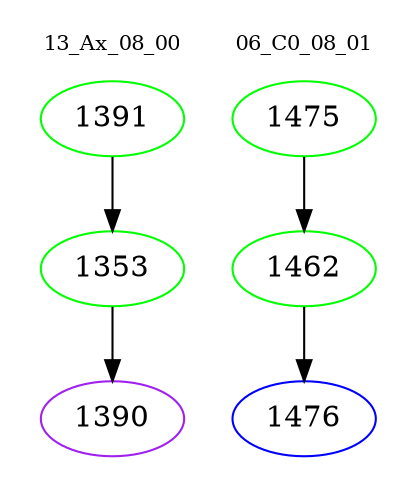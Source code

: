 digraph{
subgraph cluster_0 {
color = white
label = "13_Ax_08_00";
fontsize=10;
T0_1391 [label="1391", color="green"]
T0_1391 -> T0_1353 [color="black"]
T0_1353 [label="1353", color="green"]
T0_1353 -> T0_1390 [color="black"]
T0_1390 [label="1390", color="purple"]
}
subgraph cluster_1 {
color = white
label = "06_C0_08_01";
fontsize=10;
T1_1475 [label="1475", color="green"]
T1_1475 -> T1_1462 [color="black"]
T1_1462 [label="1462", color="green"]
T1_1462 -> T1_1476 [color="black"]
T1_1476 [label="1476", color="blue"]
}
}
